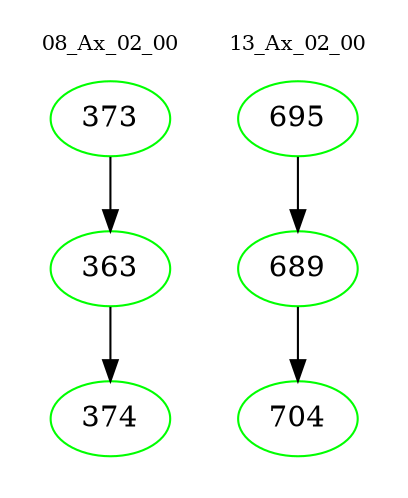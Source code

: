 digraph{
subgraph cluster_0 {
color = white
label = "08_Ax_02_00";
fontsize=10;
T0_373 [label="373", color="green"]
T0_373 -> T0_363 [color="black"]
T0_363 [label="363", color="green"]
T0_363 -> T0_374 [color="black"]
T0_374 [label="374", color="green"]
}
subgraph cluster_1 {
color = white
label = "13_Ax_02_00";
fontsize=10;
T1_695 [label="695", color="green"]
T1_695 -> T1_689 [color="black"]
T1_689 [label="689", color="green"]
T1_689 -> T1_704 [color="black"]
T1_704 [label="704", color="green"]
}
}
